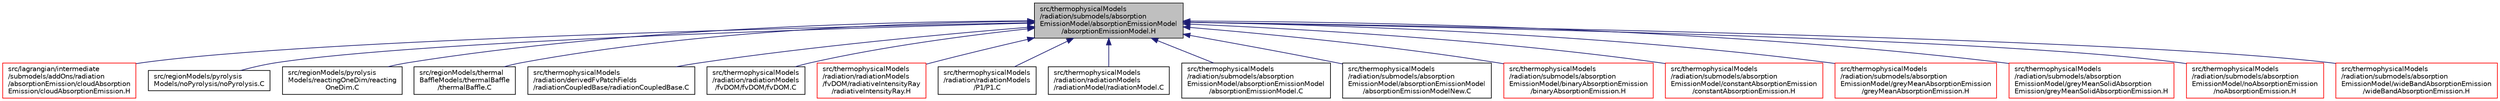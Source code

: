 digraph "src/thermophysicalModels/radiation/submodels/absorptionEmissionModel/absorptionEmissionModel/absorptionEmissionModel.H"
{
  bgcolor="transparent";
  edge [fontname="Helvetica",fontsize="10",labelfontname="Helvetica",labelfontsize="10"];
  node [fontname="Helvetica",fontsize="10",shape=record];
  Node316 [label="src/thermophysicalModels\l/radiation/submodels/absorption\lEmissionModel/absorptionEmissionModel\l/absorptionEmissionModel.H",height=0.2,width=0.4,color="black", fillcolor="grey75", style="filled", fontcolor="black"];
  Node316 -> Node317 [dir="back",color="midnightblue",fontsize="10",style="solid",fontname="Helvetica"];
  Node317 [label="src/lagrangian/intermediate\l/submodels/addOns/radiation\l/absorptionEmission/cloudAbsorption\lEmission/cloudAbsorptionEmission.H",height=0.2,width=0.4,color="red",URL="$a06206.html"];
  Node316 -> Node319 [dir="back",color="midnightblue",fontsize="10",style="solid",fontname="Helvetica"];
  Node319 [label="src/regionModels/pyrolysis\lModels/noPyrolysis/noPyrolysis.C",height=0.2,width=0.4,color="black",URL="$a14066.html"];
  Node316 -> Node320 [dir="back",color="midnightblue",fontsize="10",style="solid",fontname="Helvetica"];
  Node320 [label="src/regionModels/pyrolysis\lModels/reactingOneDim/reacting\lOneDim.C",height=0.2,width=0.4,color="black",URL="$a14090.html"];
  Node316 -> Node321 [dir="back",color="midnightblue",fontsize="10",style="solid",fontname="Helvetica"];
  Node321 [label="src/regionModels/thermal\lBaffleModels/thermalBaffle\l/thermalBaffle.C",height=0.2,width=0.4,color="black",URL="$a14480.html"];
  Node316 -> Node322 [dir="back",color="midnightblue",fontsize="10",style="solid",fontname="Helvetica"];
  Node322 [label="src/thermophysicalModels\l/radiation/derivedFvPatchFields\l/radiationCoupledBase/radiationCoupledBase.C",height=0.2,width=0.4,color="black",URL="$a16373.html"];
  Node316 -> Node323 [dir="back",color="midnightblue",fontsize="10",style="solid",fontname="Helvetica"];
  Node323 [label="src/thermophysicalModels\l/radiation/radiationModels\l/fvDOM/fvDOM/fvDOM.C",height=0.2,width=0.4,color="black",URL="$a16406.html"];
  Node316 -> Node324 [dir="back",color="midnightblue",fontsize="10",style="solid",fontname="Helvetica"];
  Node324 [label="src/thermophysicalModels\l/radiation/radiationModels\l/fvDOM/radiativeIntensityRay\l/radiativeIntensityRay.H",height=0.2,width=0.4,color="red",URL="$a16418.html"];
  Node316 -> Node329 [dir="back",color="midnightblue",fontsize="10",style="solid",fontname="Helvetica"];
  Node329 [label="src/thermophysicalModels\l/radiation/radiationModels\l/P1/P1.C",height=0.2,width=0.4,color="black",URL="$a16430.html"];
  Node316 -> Node330 [dir="back",color="midnightblue",fontsize="10",style="solid",fontname="Helvetica"];
  Node330 [label="src/thermophysicalModels\l/radiation/radiationModels\l/radiationModel/radiationModel.C",height=0.2,width=0.4,color="black",URL="$a16436.html"];
  Node316 -> Node331 [dir="back",color="midnightblue",fontsize="10",style="solid",fontname="Helvetica"];
  Node331 [label="src/thermophysicalModels\l/radiation/submodels/absorption\lEmissionModel/absorptionEmissionModel\l/absorptionEmissionModel.C",height=0.2,width=0.4,color="black",URL="$a16454.html"];
  Node316 -> Node332 [dir="back",color="midnightblue",fontsize="10",style="solid",fontname="Helvetica"];
  Node332 [label="src/thermophysicalModels\l/radiation/submodels/absorption\lEmissionModel/absorptionEmissionModel\l/absorptionEmissionModelNew.C",height=0.2,width=0.4,color="black",URL="$a16460.html"];
  Node316 -> Node333 [dir="back",color="midnightblue",fontsize="10",style="solid",fontname="Helvetica"];
  Node333 [label="src/thermophysicalModels\l/radiation/submodels/absorption\lEmissionModel/binaryAbsorptionEmission\l/binaryAbsorptionEmission.H",height=0.2,width=0.4,color="red",URL="$a16466.html"];
  Node316 -> Node335 [dir="back",color="midnightblue",fontsize="10",style="solid",fontname="Helvetica"];
  Node335 [label="src/thermophysicalModels\l/radiation/submodels/absorption\lEmissionModel/constantAbsorptionEmission\l/constantAbsorptionEmission.H",height=0.2,width=0.4,color="red",URL="$a16472.html"];
  Node316 -> Node337 [dir="back",color="midnightblue",fontsize="10",style="solid",fontname="Helvetica"];
  Node337 [label="src/thermophysicalModels\l/radiation/submodels/absorption\lEmissionModel/greyMeanAbsorptionEmission\l/greyMeanAbsorptionEmission.H",height=0.2,width=0.4,color="red",URL="$a16478.html"];
  Node316 -> Node339 [dir="back",color="midnightblue",fontsize="10",style="solid",fontname="Helvetica"];
  Node339 [label="src/thermophysicalModels\l/radiation/submodels/absorption\lEmissionModel/greyMeanSolidAbsorption\lEmission/greyMeanSolidAbsorptionEmission.H",height=0.2,width=0.4,color="red",URL="$a16484.html"];
  Node316 -> Node341 [dir="back",color="midnightblue",fontsize="10",style="solid",fontname="Helvetica"];
  Node341 [label="src/thermophysicalModels\l/radiation/submodels/absorption\lEmissionModel/noAbsorptionEmission\l/noAbsorptionEmission.H",height=0.2,width=0.4,color="red",URL="$a16490.html"];
  Node316 -> Node343 [dir="back",color="midnightblue",fontsize="10",style="solid",fontname="Helvetica"];
  Node343 [label="src/thermophysicalModels\l/radiation/submodels/absorption\lEmissionModel/wideBandAbsorptionEmission\l/wideBandAbsorptionEmission.H",height=0.2,width=0.4,color="red",URL="$a16496.html"];
}
